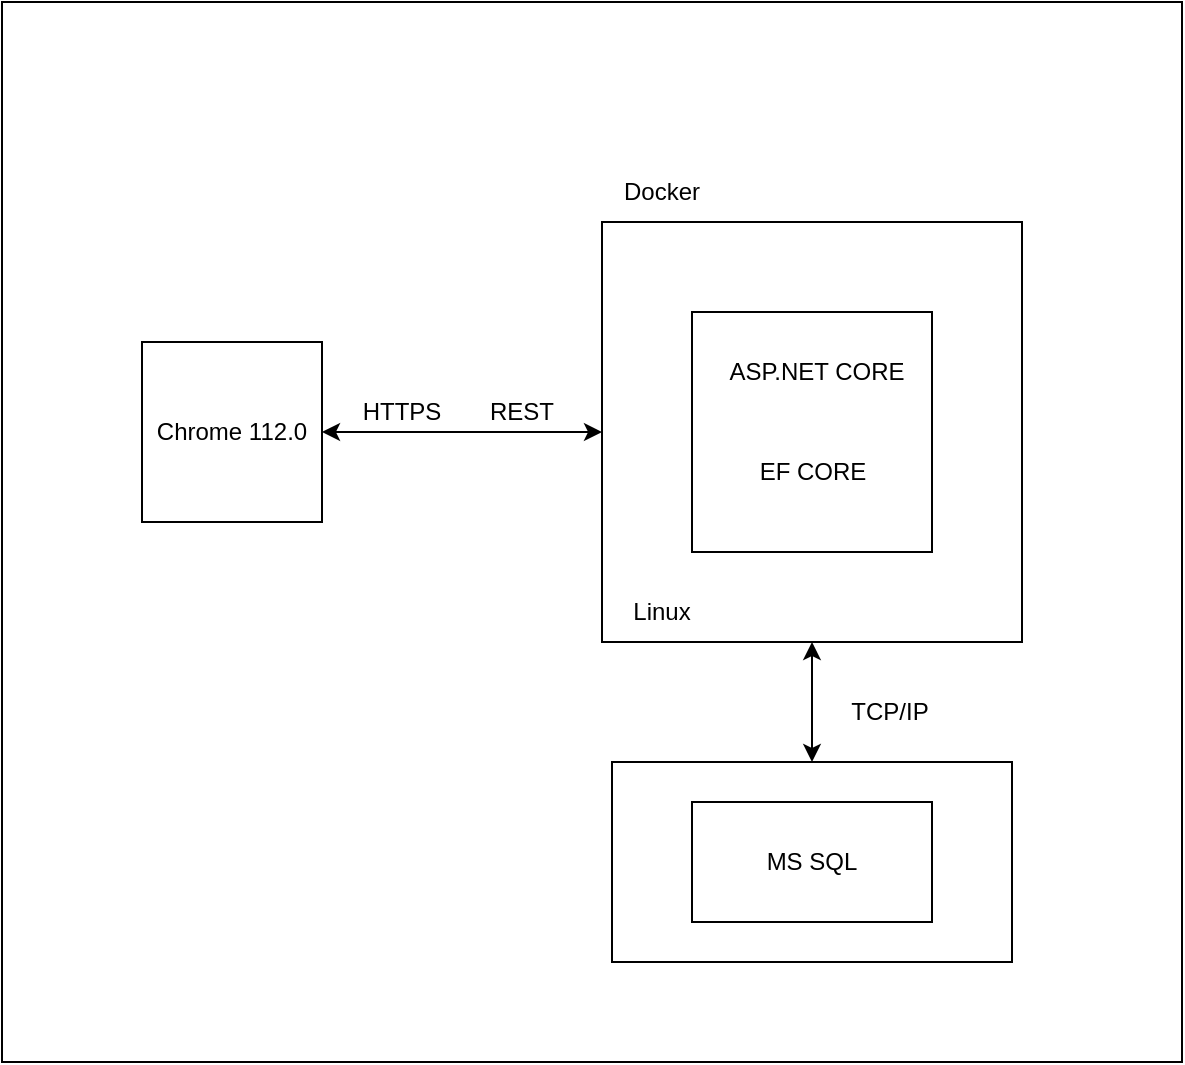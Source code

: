 <mxfile version="21.2.1" type="device">
  <diagram name="Страница 1" id="o59WYiCh2U5pCbCT0A5d">
    <mxGraphModel dx="1377" dy="764" grid="1" gridSize="10" guides="1" tooltips="1" connect="1" arrows="1" fold="1" page="1" pageScale="1" pageWidth="827" pageHeight="1169" math="0" shadow="0">
      <root>
        <mxCell id="0" />
        <mxCell id="1" parent="0" />
        <mxCell id="9_xgXR8UPco3un8wZ4w--1" value="" style="rounded=0;whiteSpace=wrap;html=1;" vertex="1" parent="1">
          <mxGeometry y="150" width="590" height="530" as="geometry" />
        </mxCell>
        <mxCell id="wEI1aN_TTay7DteAEaZw-2" value="Chrome 112.0" style="whiteSpace=wrap;html=1;aspect=fixed;" parent="1" vertex="1">
          <mxGeometry x="70" y="320" width="90" height="90" as="geometry" />
        </mxCell>
        <mxCell id="wEI1aN_TTay7DteAEaZw-3" value="" style="whiteSpace=wrap;html=1;aspect=fixed;" parent="1" vertex="1">
          <mxGeometry x="300" y="260" width="210" height="210" as="geometry" />
        </mxCell>
        <mxCell id="wEI1aN_TTay7DteAEaZw-4" value="Docker" style="text;html=1;strokeColor=none;fillColor=none;align=center;verticalAlign=middle;whiteSpace=wrap;rounded=0;" parent="1" vertex="1">
          <mxGeometry x="300" y="230" width="60" height="30" as="geometry" />
        </mxCell>
        <mxCell id="wEI1aN_TTay7DteAEaZw-5" value="" style="whiteSpace=wrap;html=1;aspect=fixed;" parent="1" vertex="1">
          <mxGeometry x="345" y="305" width="120" height="120" as="geometry" />
        </mxCell>
        <mxCell id="wEI1aN_TTay7DteAEaZw-6" value="ASP.NET CORE" style="text;html=1;strokeColor=none;fillColor=none;align=center;verticalAlign=middle;whiteSpace=wrap;rounded=0;" parent="1" vertex="1">
          <mxGeometry x="360" y="320" width="95" height="30" as="geometry" />
        </mxCell>
        <mxCell id="wEI1aN_TTay7DteAEaZw-7" value="EF CORE" style="text;html=1;strokeColor=none;fillColor=none;align=center;verticalAlign=middle;whiteSpace=wrap;rounded=0;" parent="1" vertex="1">
          <mxGeometry x="357.5" y="370" width="95" height="30" as="geometry" />
        </mxCell>
        <mxCell id="wEI1aN_TTay7DteAEaZw-8" value="Linux" style="text;html=1;strokeColor=none;fillColor=none;align=center;verticalAlign=middle;whiteSpace=wrap;rounded=0;" parent="1" vertex="1">
          <mxGeometry x="300" y="440" width="60" height="30" as="geometry" />
        </mxCell>
        <mxCell id="wEI1aN_TTay7DteAEaZw-9" value="" style="rounded=0;whiteSpace=wrap;html=1;" parent="1" vertex="1">
          <mxGeometry x="305" y="530" width="200" height="100" as="geometry" />
        </mxCell>
        <mxCell id="wEI1aN_TTay7DteAEaZw-10" value="MS SQL" style="rounded=0;whiteSpace=wrap;html=1;" parent="1" vertex="1">
          <mxGeometry x="345" y="550" width="120" height="60" as="geometry" />
        </mxCell>
        <mxCell id="wEI1aN_TTay7DteAEaZw-11" value="" style="endArrow=classic;startArrow=classic;html=1;rounded=0;exitX=1;exitY=0.5;exitDx=0;exitDy=0;entryX=0;entryY=0.5;entryDx=0;entryDy=0;" parent="1" source="wEI1aN_TTay7DteAEaZw-2" target="wEI1aN_TTay7DteAEaZw-3" edge="1">
          <mxGeometry width="50" height="50" relative="1" as="geometry">
            <mxPoint x="610" y="530" as="sourcePoint" />
            <mxPoint x="660" y="480" as="targetPoint" />
          </mxGeometry>
        </mxCell>
        <mxCell id="wEI1aN_TTay7DteAEaZw-13" value="HTTPS" style="text;html=1;strokeColor=none;fillColor=none;align=center;verticalAlign=middle;whiteSpace=wrap;rounded=0;" parent="1" vertex="1">
          <mxGeometry x="170" y="340" width="60" height="30" as="geometry" />
        </mxCell>
        <mxCell id="wEI1aN_TTay7DteAEaZw-14" value="REST" style="text;html=1;strokeColor=none;fillColor=none;align=center;verticalAlign=middle;whiteSpace=wrap;rounded=0;" parent="1" vertex="1">
          <mxGeometry x="230" y="340" width="60" height="30" as="geometry" />
        </mxCell>
        <mxCell id="wEI1aN_TTay7DteAEaZw-15" value="" style="endArrow=classic;startArrow=classic;html=1;rounded=0;entryX=0.5;entryY=1;entryDx=0;entryDy=0;exitX=0.5;exitY=0;exitDx=0;exitDy=0;" parent="1" source="wEI1aN_TTay7DteAEaZw-9" target="wEI1aN_TTay7DteAEaZw-3" edge="1">
          <mxGeometry width="50" height="50" relative="1" as="geometry">
            <mxPoint x="402.5" y="530" as="sourcePoint" />
            <mxPoint x="452.5" y="480" as="targetPoint" />
          </mxGeometry>
        </mxCell>
        <mxCell id="wEI1aN_TTay7DteAEaZw-16" value="TCP/IP" style="text;html=1;strokeColor=none;fillColor=none;align=center;verticalAlign=middle;whiteSpace=wrap;rounded=0;" parent="1" vertex="1">
          <mxGeometry x="414" y="490" width="60" height="30" as="geometry" />
        </mxCell>
      </root>
    </mxGraphModel>
  </diagram>
</mxfile>

